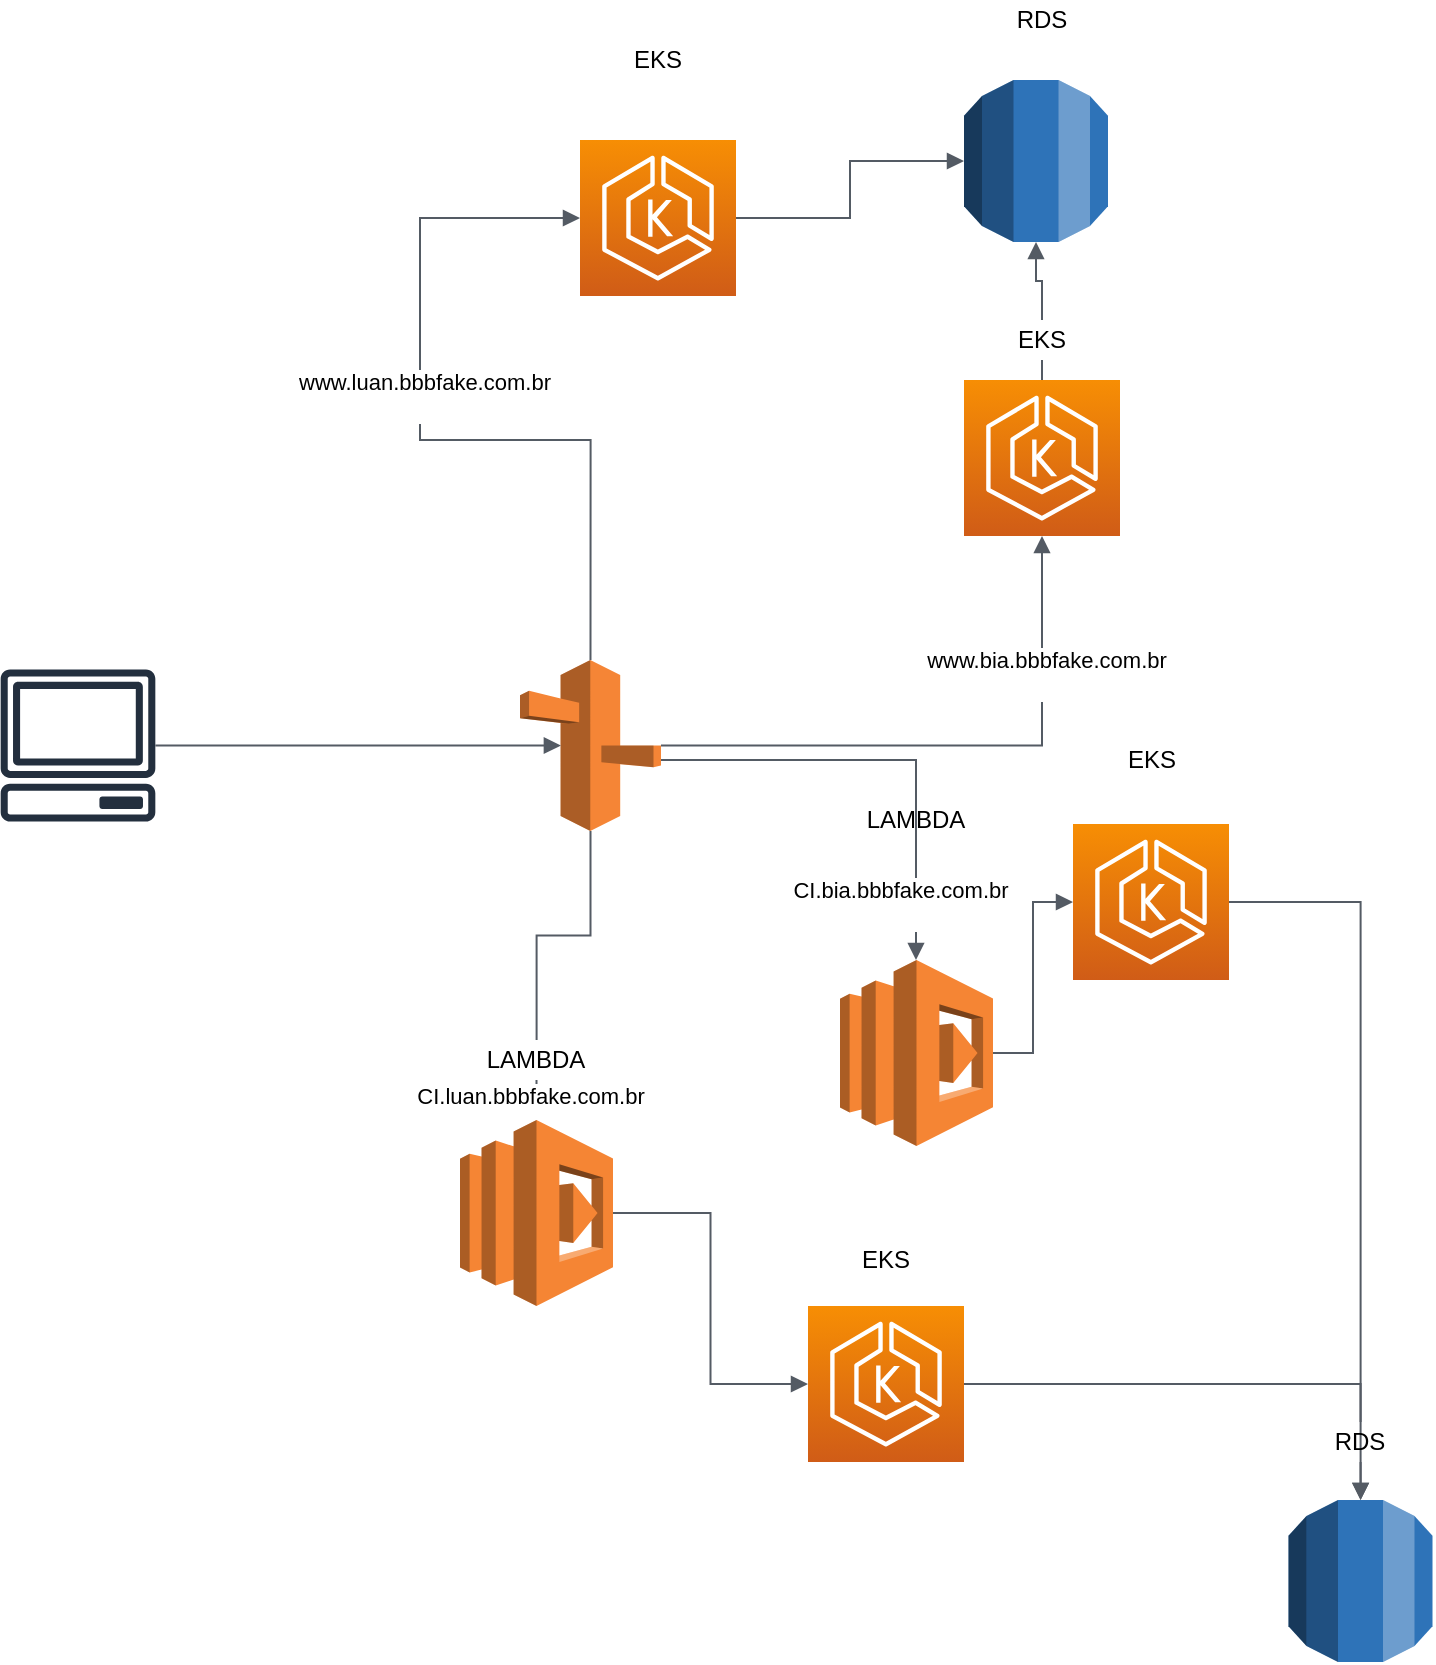 <mxfile version="14.7.0"><diagram id="HsWXBNt8ZrJyBVVjh0Ag" name="Page-1"><mxGraphModel dx="1022" dy="1545" grid="1" gridSize="10" guides="1" tooltips="1" connect="1" arrows="1" fold="1" page="1" pageScale="1" pageWidth="827" pageHeight="1169" math="0" shadow="0"><root><mxCell id="0"/><mxCell id="1" parent="0"/><mxCell id="Zv3OEkSSjc5IUr8dLEoT-1" value="" style="outlineConnect=0;fontColor=#232F3E;gradientColor=none;fillColor=#232F3E;strokeColor=none;dashed=0;verticalLabelPosition=bottom;verticalAlign=top;align=center;html=1;fontSize=12;fontStyle=0;aspect=fixed;pointerEvents=1;shape=mxgraph.aws4.client;" parent="1" vertex="1"><mxGeometry x="70" y="44.75" width="78" height="76" as="geometry"/></mxCell><mxCell id="Zv3OEkSSjc5IUr8dLEoT-2" value="" style="outlineConnect=0;dashed=0;verticalLabelPosition=bottom;verticalAlign=top;align=center;html=1;shape=mxgraph.aws3.route_53;fillColor=#F58536;gradientColor=none;" parent="1" vertex="1"><mxGeometry x="330" y="40" width="70.5" height="85.5" as="geometry"/></mxCell><mxCell id="Zv3OEkSSjc5IUr8dLEoT-3" value="" style="edgeStyle=orthogonalEdgeStyle;html=1;endArrow=block;elbow=vertical;startArrow=none;endFill=1;strokeColor=#545B64;rounded=0;entryX=0.29;entryY=0.5;entryDx=0;entryDy=0;entryPerimeter=0;" parent="1" source="Zv3OEkSSjc5IUr8dLEoT-1" target="Zv3OEkSSjc5IUr8dLEoT-2" edge="1"><mxGeometry width="100" relative="1" as="geometry"><mxPoint x="350" y="200" as="sourcePoint"/><mxPoint x="450" y="200" as="targetPoint"/></mxGeometry></mxCell><mxCell id="Zv3OEkSSjc5IUr8dLEoT-4" value="" style="edgeStyle=orthogonalEdgeStyle;html=1;endArrow=block;elbow=vertical;startArrow=none;endFill=1;strokeColor=#545B64;rounded=0;" parent="1" source="Zv3OEkSSjc5IUr8dLEoT-2" target="Zv3OEkSSjc5IUr8dLEoT-11" edge="1"><mxGeometry width="100" relative="1" as="geometry"><mxPoint x="400.5" y="170" as="sourcePoint"/><mxPoint x="540" y="40" as="targetPoint"/></mxGeometry></mxCell><mxCell id="Zv3OEkSSjc5IUr8dLEoT-14" value="&lt;div&gt;www.bia.bbbfake.com.br&lt;/div&gt;&lt;div&gt;&lt;br&gt;&lt;/div&gt;" style="edgeLabel;html=1;align=center;verticalAlign=middle;resizable=0;points=[];" parent="Zv3OEkSSjc5IUr8dLEoT-4" vertex="1" connectable="0"><mxGeometry x="0.536" y="-2" relative="1" as="geometry"><mxPoint as="offset"/></mxGeometry></mxCell><mxCell id="Zv3OEkSSjc5IUr8dLEoT-5" value="" style="edgeStyle=orthogonalEdgeStyle;html=1;endArrow=block;elbow=vertical;startArrow=none;endFill=1;strokeColor=#545B64;rounded=0;" parent="1" target="Zv3OEkSSjc5IUr8dLEoT-6" edge="1"><mxGeometry width="100" relative="1" as="geometry"><mxPoint x="400.5" y="90" as="sourcePoint"/><mxPoint x="530" y="190" as="targetPoint"/><Array as="points"><mxPoint x="528" y="90"/></Array></mxGeometry></mxCell><mxCell id="Zv3OEkSSjc5IUr8dLEoT-7" value="&lt;div&gt;CI.bia.bbbfake.com.br&lt;/div&gt;&lt;div&gt;&lt;br&gt;&lt;/div&gt;" style="edgeLabel;html=1;align=center;verticalAlign=middle;resizable=0;points=[];" parent="Zv3OEkSSjc5IUr8dLEoT-5" vertex="1" connectable="0"><mxGeometry x="0.442" y="-4" relative="1" as="geometry"><mxPoint x="-4" y="35" as="offset"/></mxGeometry></mxCell><mxCell id="Zv3OEkSSjc5IUr8dLEoT-6" value="" style="outlineConnect=0;dashed=0;verticalLabelPosition=bottom;verticalAlign=top;align=center;html=1;shape=mxgraph.aws3.lambda;fillColor=#F58534;gradientColor=none;" parent="1" vertex="1"><mxGeometry x="490" y="190" width="76.5" height="93" as="geometry"/></mxCell><mxCell id="Zv3OEkSSjc5IUr8dLEoT-8" value="" style="edgeStyle=orthogonalEdgeStyle;html=1;endArrow=block;elbow=vertical;startArrow=none;endFill=1;strokeColor=#545B64;rounded=0;" parent="1" source="K5FXQ7i4WYVT12gPZ9NK-12" target="Zv3OEkSSjc5IUr8dLEoT-10" edge="1"><mxGeometry width="100" relative="1" as="geometry"><mxPoint x="310" y="130" as="sourcePoint"/><mxPoint x="439.5" y="230" as="targetPoint"/><Array as="points"><mxPoint x="350" y="230"/><mxPoint x="338" y="230"/></Array></mxGeometry></mxCell><mxCell id="Zv3OEkSSjc5IUr8dLEoT-9" value="&lt;div&gt;CI.luan.bbbfake.com.br&lt;/div&gt;&lt;div&gt;&lt;br&gt;&lt;/div&gt;" style="edgeLabel;html=1;align=center;verticalAlign=middle;resizable=0;points=[];" parent="Zv3OEkSSjc5IUr8dLEoT-8" vertex="1" connectable="0"><mxGeometry x="0.442" y="-4" relative="1" as="geometry"><mxPoint as="offset"/></mxGeometry></mxCell><mxCell id="Zv3OEkSSjc5IUr8dLEoT-10" value="" style="outlineConnect=0;dashed=0;verticalLabelPosition=bottom;verticalAlign=top;align=center;html=1;shape=mxgraph.aws3.lambda;fillColor=#F58534;gradientColor=none;" parent="1" vertex="1"><mxGeometry x="300" y="270" width="76.5" height="93" as="geometry"/></mxCell><mxCell id="Zv3OEkSSjc5IUr8dLEoT-11" value="" style="points=[[0,0,0],[0.25,0,0],[0.5,0,0],[0.75,0,0],[1,0,0],[0,1,0],[0.25,1,0],[0.5,1,0],[0.75,1,0],[1,1,0],[0,0.25,0],[0,0.5,0],[0,0.75,0],[1,0.25,0],[1,0.5,0],[1,0.75,0]];outlineConnect=0;fontColor=#232F3E;gradientColor=#F78E04;gradientDirection=north;fillColor=#D05C17;strokeColor=#ffffff;dashed=0;verticalLabelPosition=bottom;verticalAlign=top;align=center;html=1;fontSize=12;fontStyle=0;aspect=fixed;shape=mxgraph.aws4.resourceIcon;resIcon=mxgraph.aws4.eks;" parent="1" vertex="1"><mxGeometry x="552" y="-100" width="78" height="78" as="geometry"/></mxCell><mxCell id="Zv3OEkSSjc5IUr8dLEoT-12" value="" style="edgeStyle=orthogonalEdgeStyle;html=1;endArrow=block;elbow=vertical;startArrow=none;endFill=1;strokeColor=#545B64;rounded=0;exitX=0.5;exitY=0;exitDx=0;exitDy=0;exitPerimeter=0;" parent="1" source="Zv3OEkSSjc5IUr8dLEoT-2" target="Zv3OEkSSjc5IUr8dLEoT-13" edge="1"><mxGeometry width="100" relative="1" as="geometry"><mxPoint x="390" y="-69.2" as="sourcePoint"/><mxPoint x="529.5" y="-112" as="targetPoint"/><Array as="points"><mxPoint x="365" y="-70"/><mxPoint x="280" y="-70"/><mxPoint x="280" y="-181"/></Array></mxGeometry></mxCell><mxCell id="Zv3OEkSSjc5IUr8dLEoT-15" value="&lt;div&gt;www.luan.bbbfake.com.br&lt;/div&gt;&lt;div&gt;&lt;br&gt;&lt;/div&gt;" style="edgeLabel;html=1;align=center;verticalAlign=middle;resizable=0;points=[];" parent="Zv3OEkSSjc5IUr8dLEoT-12" vertex="1" connectable="0"><mxGeometry x="0.125" y="-2" relative="1" as="geometry"><mxPoint as="offset"/></mxGeometry></mxCell><mxCell id="Zv3OEkSSjc5IUr8dLEoT-13" value="" style="points=[[0,0,0],[0.25,0,0],[0.5,0,0],[0.75,0,0],[1,0,0],[0,1,0],[0.25,1,0],[0.5,1,0],[0.75,1,0],[1,1,0],[0,0.25,0],[0,0.5,0],[0,0.75,0],[1,0.25,0],[1,0.5,0],[1,0.75,0]];outlineConnect=0;fontColor=#232F3E;gradientColor=#F78E04;gradientDirection=north;fillColor=#D05C17;strokeColor=#ffffff;dashed=0;verticalLabelPosition=bottom;verticalAlign=top;align=center;html=1;fontSize=12;fontStyle=0;aspect=fixed;shape=mxgraph.aws4.resourceIcon;resIcon=mxgraph.aws4.eks;" parent="1" vertex="1"><mxGeometry x="360" y="-220" width="78" height="78" as="geometry"/></mxCell><mxCell id="Zv3OEkSSjc5IUr8dLEoT-16" value="" style="outlineConnect=0;dashed=0;verticalLabelPosition=bottom;verticalAlign=top;align=center;html=1;shape=mxgraph.aws3.rds;fillColor=#2E73B8;gradientColor=none;" parent="1" vertex="1"><mxGeometry x="552" y="-250" width="72" height="81" as="geometry"/></mxCell><mxCell id="Zv3OEkSSjc5IUr8dLEoT-17" value="" style="edgeStyle=orthogonalEdgeStyle;html=1;endArrow=block;elbow=vertical;startArrow=none;endFill=1;strokeColor=#545B64;rounded=0;" parent="1" source="Zv3OEkSSjc5IUr8dLEoT-13" target="Zv3OEkSSjc5IUr8dLEoT-16" edge="1"><mxGeometry width="100" relative="1" as="geometry"><mxPoint x="610" y="-180" as="sourcePoint"/><mxPoint x="530" y="-181" as="targetPoint"/></mxGeometry></mxCell><mxCell id="Zv3OEkSSjc5IUr8dLEoT-18" value="" style="edgeStyle=orthogonalEdgeStyle;html=1;endArrow=block;elbow=vertical;startArrow=none;endFill=1;strokeColor=#545B64;rounded=0;" parent="1" source="K5FXQ7i4WYVT12gPZ9NK-5" target="Zv3OEkSSjc5IUr8dLEoT-16" edge="1"><mxGeometry width="100" relative="1" as="geometry"><mxPoint x="644" y="-141" as="sourcePoint"/><mxPoint x="568.3" y="-134.5" as="targetPoint"/></mxGeometry></mxCell><mxCell id="Zv3OEkSSjc5IUr8dLEoT-19" value="" style="outlineConnect=0;dashed=0;verticalLabelPosition=bottom;verticalAlign=top;align=center;html=1;shape=mxgraph.aws3.rds;fillColor=#2E73B8;gradientColor=none;" parent="1" vertex="1"><mxGeometry x="714.25" y="460" width="72" height="81" as="geometry"/></mxCell><mxCell id="Zv3OEkSSjc5IUr8dLEoT-20" value="" style="edgeStyle=orthogonalEdgeStyle;html=1;endArrow=block;elbow=vertical;startArrow=none;endFill=1;strokeColor=#545B64;rounded=0;" parent="1" source="Zv3OEkSSjc5IUr8dLEoT-10" target="m5ULIO3XaBzBcj_2Hh1x-9" edge="1"><mxGeometry width="100" relative="1" as="geometry"><mxPoint x="350" y="290" as="sourcePoint"/><mxPoint x="450" y="290" as="targetPoint"/></mxGeometry></mxCell><mxCell id="Zv3OEkSSjc5IUr8dLEoT-21" value="" style="edgeStyle=orthogonalEdgeStyle;html=1;endArrow=block;elbow=vertical;startArrow=none;endFill=1;strokeColor=#545B64;rounded=0;" parent="1" source="Zv3OEkSSjc5IUr8dLEoT-6" target="m5ULIO3XaBzBcj_2Hh1x-8" edge="1"><mxGeometry width="100" relative="1" as="geometry"><mxPoint x="386.5" y="326.5" as="sourcePoint"/><mxPoint x="490" y="400.5" as="targetPoint"/></mxGeometry></mxCell><mxCell id="m5ULIO3XaBzBcj_2Hh1x-2" value="" style="edgeStyle=orthogonalEdgeStyle;html=1;endArrow=block;elbow=vertical;startArrow=none;endFill=1;strokeColor=#545B64;rounded=0;" parent="1" source="m5ULIO3XaBzBcj_2Hh1x-9" target="Zv3OEkSSjc5IUr8dLEoT-19" edge="1"><mxGeometry width="100" relative="1" as="geometry"><mxPoint x="725.3" y="342" as="sourcePoint"/><mxPoint x="460" y="370" as="targetPoint"/></mxGeometry></mxCell><mxCell id="m5ULIO3XaBzBcj_2Hh1x-8" value="" style="points=[[0,0,0],[0.25,0,0],[0.5,0,0],[0.75,0,0],[1,0,0],[0,1,0],[0.25,1,0],[0.5,1,0],[0.75,1,0],[1,1,0],[0,0.25,0],[0,0.5,0],[0,0.75,0],[1,0.25,0],[1,0.5,0],[1,0.75,0]];outlineConnect=0;fontColor=#232F3E;gradientColor=#F78E04;gradientDirection=north;fillColor=#D05C17;strokeColor=#ffffff;dashed=0;verticalLabelPosition=bottom;verticalAlign=top;align=center;html=1;fontSize=12;fontStyle=0;aspect=fixed;shape=mxgraph.aws4.resourceIcon;resIcon=mxgraph.aws4.eks;" parent="1" vertex="1"><mxGeometry x="606.5" y="122" width="78" height="78" as="geometry"/></mxCell><mxCell id="m5ULIO3XaBzBcj_2Hh1x-9" value="" style="points=[[0,0,0],[0.25,0,0],[0.5,0,0],[0.75,0,0],[1,0,0],[0,1,0],[0.25,1,0],[0.5,1,0],[0.75,1,0],[1,1,0],[0,0.25,0],[0,0.5,0],[0,0.75,0],[1,0.25,0],[1,0.5,0],[1,0.75,0]];outlineConnect=0;fontColor=#232F3E;gradientColor=#F78E04;gradientDirection=north;fillColor=#D05C17;strokeColor=#ffffff;dashed=0;verticalLabelPosition=bottom;verticalAlign=top;align=center;html=1;fontSize=12;fontStyle=0;aspect=fixed;shape=mxgraph.aws4.resourceIcon;resIcon=mxgraph.aws4.eks;" parent="1" vertex="1"><mxGeometry x="474" y="363" width="78" height="78" as="geometry"/></mxCell><mxCell id="m5ULIO3XaBzBcj_2Hh1x-10" value="" style="edgeStyle=orthogonalEdgeStyle;html=1;endArrow=block;elbow=vertical;startArrow=none;endFill=1;strokeColor=#545B64;rounded=0;" parent="1" source="K5FXQ7i4WYVT12gPZ9NK-9" target="Zv3OEkSSjc5IUr8dLEoT-19" edge="1"><mxGeometry width="100" relative="1" as="geometry"><mxPoint x="606.5" y="325.5" as="sourcePoint"/><mxPoint x="725.3" y="249" as="targetPoint"/></mxGeometry></mxCell><mxCell id="K5FXQ7i4WYVT12gPZ9NK-3" value="RDS" style="text;html=1;strokeColor=none;fillColor=none;align=center;verticalAlign=middle;whiteSpace=wrap;rounded=0;" vertex="1" parent="1"><mxGeometry x="571" y="-290" width="40" height="20" as="geometry"/></mxCell><mxCell id="K5FXQ7i4WYVT12gPZ9NK-4" value="EKS" style="text;html=1;strokeColor=none;fillColor=none;align=center;verticalAlign=middle;whiteSpace=wrap;rounded=0;" vertex="1" parent="1"><mxGeometry x="379" y="-270" width="40" height="20" as="geometry"/></mxCell><mxCell id="K5FXQ7i4WYVT12gPZ9NK-5" value="EKS" style="text;html=1;strokeColor=none;fillColor=none;align=center;verticalAlign=middle;whiteSpace=wrap;rounded=0;" vertex="1" parent="1"><mxGeometry x="571" y="-130" width="40" height="20" as="geometry"/></mxCell><mxCell id="K5FXQ7i4WYVT12gPZ9NK-6" value="" style="edgeStyle=orthogonalEdgeStyle;html=1;endArrow=none;elbow=vertical;startArrow=none;endFill=1;strokeColor=#545B64;rounded=0;" edge="1" parent="1" source="Zv3OEkSSjc5IUr8dLEoT-11" target="K5FXQ7i4WYVT12gPZ9NK-5"><mxGeometry width="100" relative="1" as="geometry"><mxPoint x="591" y="-100" as="sourcePoint"/><mxPoint x="588" y="-169" as="targetPoint"/></mxGeometry></mxCell><mxCell id="K5FXQ7i4WYVT12gPZ9NK-7" value="EKS" style="text;html=1;strokeColor=none;fillColor=none;align=center;verticalAlign=middle;whiteSpace=wrap;rounded=0;" vertex="1" parent="1"><mxGeometry x="625.5" y="80" width="40" height="20" as="geometry"/></mxCell><mxCell id="K5FXQ7i4WYVT12gPZ9NK-8" value="EKS" style="text;html=1;strokeColor=none;fillColor=none;align=center;verticalAlign=middle;whiteSpace=wrap;rounded=0;" vertex="1" parent="1"><mxGeometry x="493" y="330" width="40" height="20" as="geometry"/></mxCell><mxCell id="K5FXQ7i4WYVT12gPZ9NK-9" value="RDS" style="text;html=1;strokeColor=none;fillColor=none;align=center;verticalAlign=middle;whiteSpace=wrap;rounded=0;" vertex="1" parent="1"><mxGeometry x="730.25" y="421" width="40" height="20" as="geometry"/></mxCell><mxCell id="K5FXQ7i4WYVT12gPZ9NK-10" value="" style="edgeStyle=orthogonalEdgeStyle;html=1;endArrow=none;elbow=vertical;startArrow=none;endFill=1;strokeColor=#545B64;rounded=0;" edge="1" parent="1" source="m5ULIO3XaBzBcj_2Hh1x-8" target="K5FXQ7i4WYVT12gPZ9NK-9"><mxGeometry width="100" relative="1" as="geometry"><mxPoint x="684.5" y="161" as="sourcePoint"/><mxPoint x="750.3" y="460" as="targetPoint"/></mxGeometry></mxCell><mxCell id="K5FXQ7i4WYVT12gPZ9NK-11" value="LAMBDA" style="text;html=1;strokeColor=none;fillColor=none;align=center;verticalAlign=middle;whiteSpace=wrap;rounded=0;" vertex="1" parent="1"><mxGeometry x="508.25" y="110" width="40" height="20" as="geometry"/></mxCell><mxCell id="K5FXQ7i4WYVT12gPZ9NK-12" value="LAMBDA" style="text;html=1;strokeColor=none;fillColor=none;align=center;verticalAlign=middle;whiteSpace=wrap;rounded=0;" vertex="1" parent="1"><mxGeometry x="318.25" y="230" width="40" height="20" as="geometry"/></mxCell><mxCell id="K5FXQ7i4WYVT12gPZ9NK-13" value="" style="edgeStyle=orthogonalEdgeStyle;html=1;endArrow=none;elbow=vertical;startArrow=none;endFill=1;strokeColor=#545B64;rounded=0;" edge="1" parent="1" source="Zv3OEkSSjc5IUr8dLEoT-2" target="K5FXQ7i4WYVT12gPZ9NK-12"><mxGeometry width="100" relative="1" as="geometry"><mxPoint x="350" y="125.5" as="sourcePoint"/><mxPoint x="338" y="270" as="targetPoint"/><Array as="points"/></mxGeometry></mxCell></root></mxGraphModel></diagram></mxfile>
